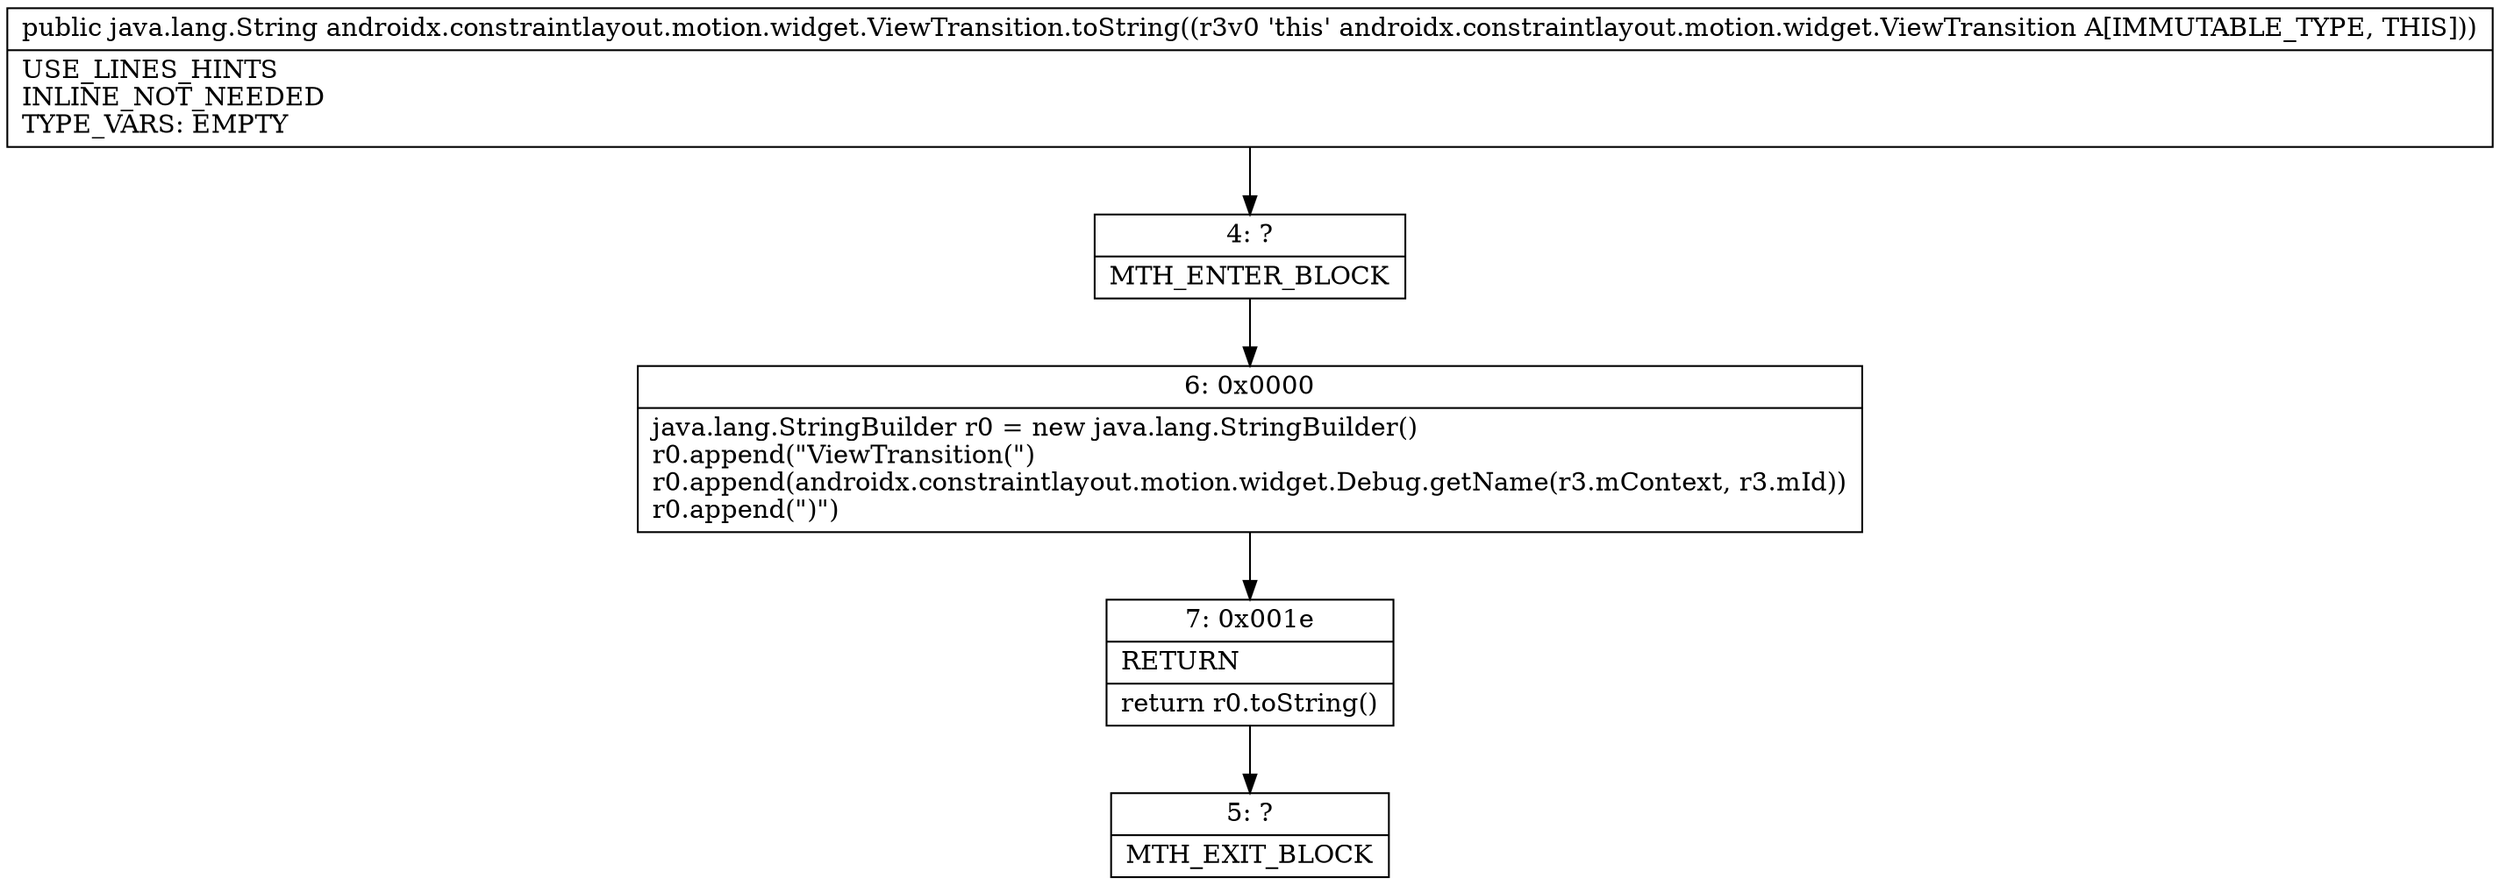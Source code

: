 digraph "CFG forandroidx.constraintlayout.motion.widget.ViewTransition.toString()Ljava\/lang\/String;" {
Node_4 [shape=record,label="{4\:\ ?|MTH_ENTER_BLOCK\l}"];
Node_6 [shape=record,label="{6\:\ 0x0000|java.lang.StringBuilder r0 = new java.lang.StringBuilder()\lr0.append(\"ViewTransition(\")\lr0.append(androidx.constraintlayout.motion.widget.Debug.getName(r3.mContext, r3.mId))\lr0.append(\")\")\l}"];
Node_7 [shape=record,label="{7\:\ 0x001e|RETURN\l|return r0.toString()\l}"];
Node_5 [shape=record,label="{5\:\ ?|MTH_EXIT_BLOCK\l}"];
MethodNode[shape=record,label="{public java.lang.String androidx.constraintlayout.motion.widget.ViewTransition.toString((r3v0 'this' androidx.constraintlayout.motion.widget.ViewTransition A[IMMUTABLE_TYPE, THIS]))  | USE_LINES_HINTS\lINLINE_NOT_NEEDED\lTYPE_VARS: EMPTY\l}"];
MethodNode -> Node_4;Node_4 -> Node_6;
Node_6 -> Node_7;
Node_7 -> Node_5;
}

